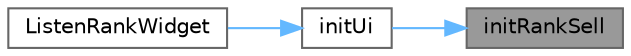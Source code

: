 digraph "initRankSell"
{
 // LATEX_PDF_SIZE
  bgcolor="transparent";
  edge [fontname=Helvetica,fontsize=10,labelfontname=Helvetica,labelfontsize=10];
  node [fontname=Helvetica,fontsize=10,shape=box,height=0.2,width=0.4];
  rankdir="RL";
  Node1 [id="Node000001",label="initRankSell",height=0.2,width=0.4,color="gray40", fillcolor="grey60", style="filled", fontcolor="black",tooltip="初始化热销榜"];
  Node1 -> Node2 [id="edge1_Node000001_Node000002",dir="back",color="steelblue1",style="solid",tooltip=" "];
  Node2 [id="Node000002",label="initUi",height=0.2,width=0.4,color="grey40", fillcolor="white", style="filled",URL="$class_listen_rank_widget.html#afba6e95967cc3eb25fd518f7bde6ec04",tooltip="初始化界面"];
  Node2 -> Node3 [id="edge2_Node000002_Node000003",dir="back",color="steelblue1",style="solid",tooltip=" "];
  Node3 [id="Node000003",label="ListenRankWidget",height=0.2,width=0.4,color="grey40", fillcolor="white", style="filled",URL="$class_listen_rank_widget.html#a5f120e18156487e187f041c5027e71d0",tooltip="构造函数，初始化排行榜界面"];
}
